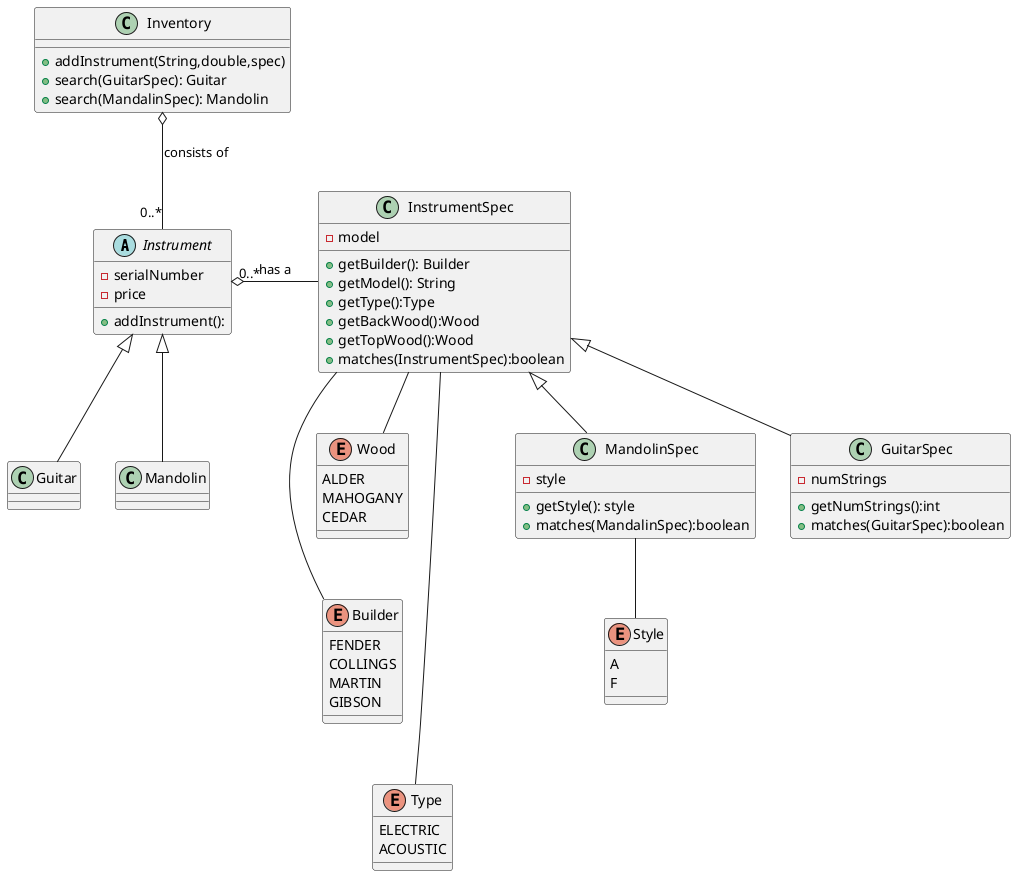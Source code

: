 @startuml
'https://plantuml.com/class-diagram


abstract class Instrument{
-serialNumber
-price

+addInstrument():
}

class Mandolin extends Instrument{

}

class InstrumentSpec {
-model
+getBuilder(): Builder
+getModel(): String
+getType():Type
+getBackWood():Wood
+getTopWood():Wood
+matches(InstrumentSpec):boolean


}

class Guitar extends Instrument{

}

class MandolinSpec extends InstrumentSpec{
-style

+getStyle(): style
+matches(MandalinSpec):boolean
}


class GuitarSpec extends InstrumentSpec{
-numStrings
+getNumStrings():int
+matches(GuitarSpec):boolean
}
class Inventory{
+addInstrument(String,double,spec)
+search(GuitarSpec): Guitar
+search(MandalinSpec): Mandolin

}


enum Wood {
ALDER
MAHOGANY
CEDAR
}
enum Type {
ELECTRIC
ACOUSTIC
}
enum Builder {
FENDER
COLLINGS
MARTIN
GIBSON
}
enum Style {
A
F
}


InstrumentSpec -- Builder
InstrumentSpec -- Type
InstrumentSpec -- Wood
MandolinSpec -- Style
Inventory o-- "0..*" Instrument : consists of

Wood --[Hidden] Builder
Builder --[Hidden] Type


Instrument "0..*" o- InstrumentSpec :has a


@enduml